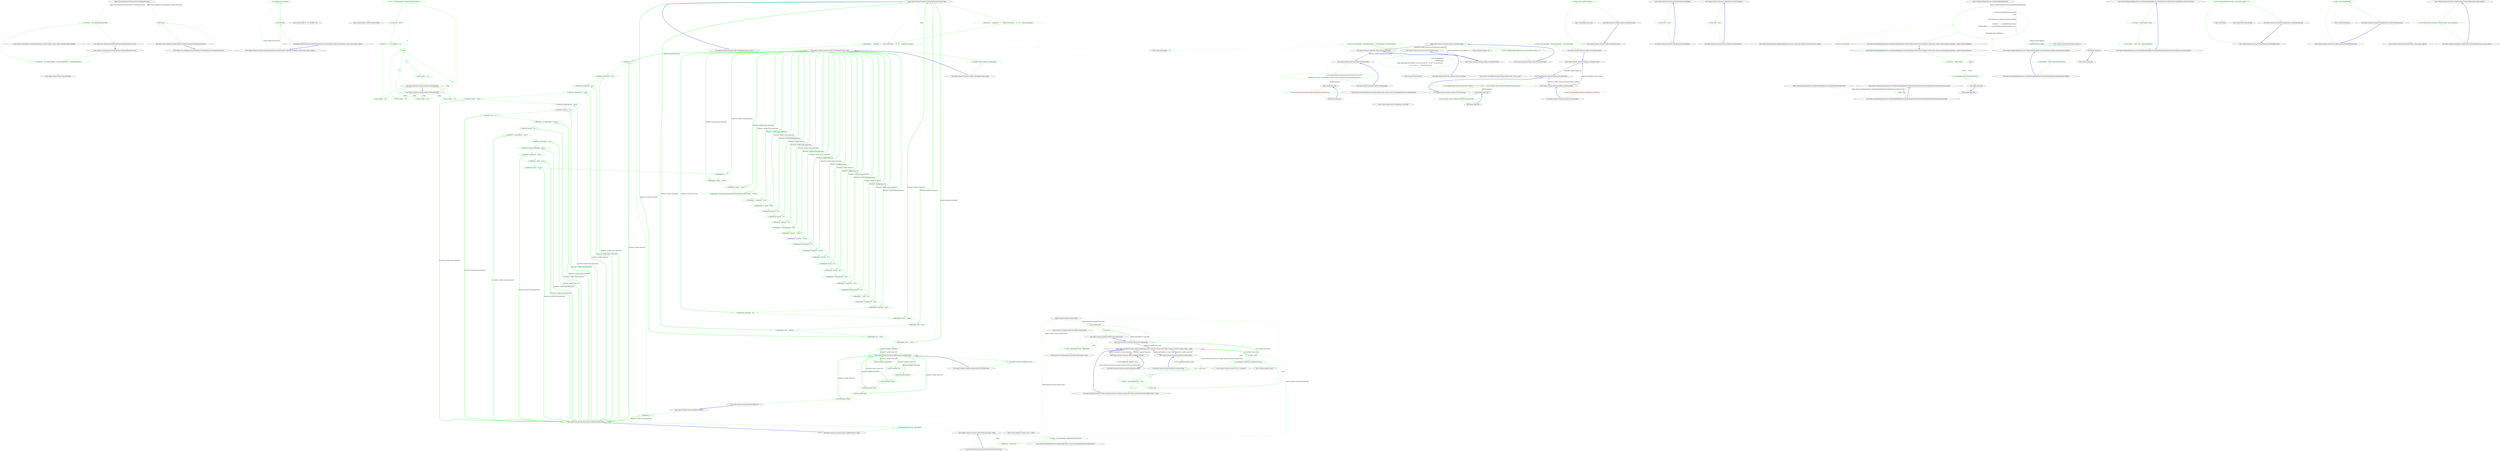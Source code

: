 digraph  {
m0_8 [cluster="Ninject.StandardKernel.StandardKernel(Ninject.INinjectSettings, params Ninject.Modules.INinjectModule[])", file="AssemblyStreamContentProvider.cs", label="Entry Ninject.StandardKernel.StandardKernel(Ninject.INinjectSettings, params Ninject.Modules.INinjectModule[])", span="54-54"];
m0_3 [cluster="Ninject.Tests.Integration.ThreadScopeTests.ThreadScopeContext.SetUp()", file="AssemblyStreamContentProvider.cs", label="Entry Ninject.Tests.Integration.ThreadScopeTests.ThreadScopeContext.SetUp()", span="18-18"];
m0_4 [cluster="Ninject.Tests.Integration.ThreadScopeTests.ThreadScopeContext.SetUp()", color=green, community=0, file="AssemblyStreamContentProvider.cs", label="0: var settings = new NinjectSettings { CachePruningInterval = TimeSpan.MaxValue }", span="20-20"];
m0_5 [cluster="Ninject.Tests.Integration.ThreadScopeTests.ThreadScopeContext.SetUp()", color=green, community=0, file="AssemblyStreamContentProvider.cs", label="0: this.kernel = new StandardKernel(settings)", span="21-21"];
m0_6 [cluster="Ninject.Tests.Integration.ThreadScopeTests.ThreadScopeContext.SetUp()", file="AssemblyStreamContentProvider.cs", label="Exit Ninject.Tests.Integration.ThreadScopeTests.ThreadScopeContext.SetUp()", span="18-18"];
m0_7 [cluster="Ninject.NinjectSettings.NinjectSettings()", file="AssemblyStreamContentProvider.cs", label="Entry Ninject.NinjectSettings.NinjectSettings()", span="19-19"];
m0_0 [cluster="Ninject.Tests.Integration.ThreadScopeTests.ThreadScopeContext.ThreadScopeContext()", file="AssemblyStreamContentProvider.cs", label="Entry Ninject.Tests.Integration.ThreadScopeTests.ThreadScopeContext.ThreadScopeContext()", span="13-13"];
m0_1 [cluster="Ninject.Tests.Integration.ThreadScopeTests.ThreadScopeContext.ThreadScopeContext()", color=green, community=0, file="AssemblyStreamContentProvider.cs", label="0: this.SetUp()", span="15-15"];
m0_2 [cluster="Ninject.Tests.Integration.ThreadScopeTests.ThreadScopeContext.ThreadScopeContext()", file="AssemblyStreamContentProvider.cs", label="Exit Ninject.Tests.Integration.ThreadScopeTests.ThreadScopeContext.ThreadScopeContext()", span="13-13"];
m0_75 [file="AssemblyStreamContentProvider.cs", label="Ninject.Tests.Integration.ThreadScopeTests.ThreadScopeContext", span=""];
m2_4 [cluster="System.Action<T1, T2>.Invoke(T1, T2)", file="IDictionaryExtensions.cs", label="Entry System.Action<T1, T2>.Invoke(T1, T2)", span="0-0"];
m2_0 [cluster="Ninject.Dynamic.Extensions.IDictionaryExtensions.ForEach(System.Collections.IDictionary, System.Action<object, object>)", file="IDictionaryExtensions.cs", label="Entry Ninject.Dynamic.Extensions.IDictionaryExtensions.ForEach(System.Collections.IDictionary, System.Action<object, object>)", span="11-11"];
m2_1 [cluster="Ninject.Dynamic.Extensions.IDictionaryExtensions.ForEach(System.Collections.IDictionary, System.Action<object, object>)", color=green, community=0, file="IDictionaryExtensions.cs", label="0: dictionary.Keys", span="13-13"];
m2_2 [cluster="Ninject.Dynamic.Extensions.IDictionaryExtensions.ForEach(System.Collections.IDictionary, System.Action<object, object>)", color=green, community=0, file="IDictionaryExtensions.cs", label="0: iterator(key, dictionary[key])", span="15-15"];
m2_3 [cluster="Ninject.Dynamic.Extensions.IDictionaryExtensions.ForEach(System.Collections.IDictionary, System.Action<object, object>)", file="IDictionaryExtensions.cs", label="Exit Ninject.Dynamic.Extensions.IDictionaryExtensions.ForEach(System.Collections.IDictionary, System.Action<object, object>)", span="11-11"];
m4_136 [cluster="int.Parse(string, System.IFormatProvider)", file="Inflector.cs", label="Entry int.Parse(string, System.IFormatProvider)", span="0-0"];
m4_58 [cluster="Ninject.Dynamic.Extensions.Inflector.AddIrregular(string, string)", file="Inflector.cs", label="Entry Ninject.Dynamic.Extensions.Inflector.AddIrregular(string, string)", span="88-88"];
m4_60 [cluster="Ninject.Dynamic.Extensions.Inflector.AddIrregular(string, string)", color=green, community=0, file="Inflector.cs", label="1: AddPlural(''('' + singular[0] + '')'' + singular.Substring(1) + ''$'', ''$1'' + plural.Substring(1))", span="90-90"];
m4_61 [cluster="Ninject.Dynamic.Extensions.Inflector.AddIrregular(string, string)", color=green, community=0, file="Inflector.cs", label="0: AddSingular(''('' + plural[0] + '')'' + plural.Substring(1) + ''$'', ''$1'' + singular.Substring(1))", span="91-91"];
m4_62 [cluster="Ninject.Dynamic.Extensions.Inflector.AddIrregular(string, string)", file="Inflector.cs", label="Exit Ninject.Dynamic.Extensions.Inflector.AddIrregular(string, string)", span="88-88"];
m4_113 [cluster="Ninject.Dynamic.Extensions.Inflector.Uncapitalize(string)", file="Inflector.cs", label="Entry Ninject.Dynamic.Extensions.Inflector.Uncapitalize(string)", span="177-177"];
m4_120 [cluster="Ninject.Dynamic.Extensions.Inflector.Uncapitalize(string)", color=green, community=0, file="Inflector.cs", label="0: return word.Substring(0, 1).ToLowerInvariant() + word.Substring(1);", span="179-179"];
m4_121 [cluster="Ninject.Dynamic.Extensions.Inflector.Uncapitalize(string)", file="Inflector.cs", label="Exit Ninject.Dynamic.Extensions.Inflector.Uncapitalize(string)", span="177-177"];
m4_93 [cluster="Ninject.Dynamic.Extensions.Inflector.Underscore(string)", file="Inflector.cs", label="Entry Ninject.Dynamic.Extensions.Inflector.Underscore(string)", span="160-160"];
m4_114 [cluster="Ninject.Dynamic.Extensions.Inflector.Underscore(string)", color=green, community=1, file="Inflector.cs", label="0: return Regex.Replace(\r\n                Regex.Replace(\r\n                    Regex.Replace(pascalCasedWord, @''([A-Z]+)([A-Z][a-z])'', ''$1_$2''), @''([a-z\d])([A-Z])'',\r\n                    ''$1_$2''), @''[-\s]'', ''_'').ToLowerInvariant();", span="162-165"];
m4_115 [cluster="Ninject.Dynamic.Extensions.Inflector.Underscore(string)", file="Inflector.cs", label="Exit Ninject.Dynamic.Extensions.Inflector.Underscore(string)", span="160-160"];
m4_150 [cluster="System.Text.RegularExpressions.Regex.Replace(string, string)", file="Inflector.cs", label="Entry System.Text.RegularExpressions.Regex.Replace(string, string)", span="0-0"];
m4_59 [cluster="Ninject.Dynamic.Extensions.Inflector.AddUncountable(string)", file="Inflector.cs", label="Entry Ninject.Dynamic.Extensions.Inflector.AddUncountable(string)", span="94-94"];
m4_64 [cluster="Ninject.Dynamic.Extensions.Inflector.AddUncountable(string)", color=green, community=0, file="Inflector.cs", label="0: _uncountables.Add(word.ToUpperInvariant())", span="96-96"];
m4_65 [cluster="Ninject.Dynamic.Extensions.Inflector.AddUncountable(string)", file="Inflector.cs", label="Exit Ninject.Dynamic.Extensions.Inflector.AddUncountable(string)", span="94-94"];
m4_140 [cluster="string.Replace(char, char)", file="Inflector.cs", label="Entry string.Replace(char, char)", span="0-0"];
m4_89 [cluster="Ninject.Dynamic.Extensions.Inflector.Rule.Apply(string)", file="Inflector.cs", label="Entry Ninject.Dynamic.Extensions.Inflector.Rule.Apply(string)", span="223-223"];
m4_145 [cluster="Ninject.Dynamic.Extensions.Inflector.Rule.Apply(string)", color=green, community=0, file="Inflector.cs", label="0: !_regex.IsMatch(word)", span="225-225"];
m4_146 [cluster="Ninject.Dynamic.Extensions.Inflector.Rule.Apply(string)", color=green, community=0, file="Inflector.cs", label="1: return null;", span="227-227"];
m4_147 [cluster="Ninject.Dynamic.Extensions.Inflector.Rule.Apply(string)", color=green, community=0, file="Inflector.cs", label="0: return _regex.Replace(word, _replacement);", span="230-230"];
m4_148 [cluster="Ninject.Dynamic.Extensions.Inflector.Rule.Apply(string)", file="Inflector.cs", label="Exit Ninject.Dynamic.Extensions.Inflector.Rule.Apply(string)", span="223-223"];
m4_102 [cluster="System.Text.RegularExpressions.Regex.Replace(string, string, string)", file="Inflector.cs", label="Entry System.Text.RegularExpressions.Regex.Replace(string, string, string)", span="0-0"];
m4_66 [cluster="string.ToUpperInvariant()", file="Inflector.cs", label="Entry string.ToUpperInvariant()", span="0-0"];
m4_88 [cluster="System.Collections.Generic.List<T>.Contains(T)", file="Inflector.cs", label="Entry System.Collections.Generic.List<T>.Contains(T)", span="0-0"];
m4_137 [cluster="Ninject.Dynamic.Extensions.Inflector.Dasherize(string)", file="Inflector.cs", label="Entry Ninject.Dynamic.Extensions.Inflector.Dasherize(string)", span="205-205"];
m4_138 [cluster="Ninject.Dynamic.Extensions.Inflector.Dasherize(string)", color=green, community=0, file="Inflector.cs", label="0: return underscoredWord.Replace('_', '-');", span="207-207"];
m4_139 [cluster="Ninject.Dynamic.Extensions.Inflector.Dasherize(string)", file="Inflector.cs", label="Exit Ninject.Dynamic.Extensions.Inflector.Dasherize(string)", span="205-205"];
m4_103 [cluster="Ninject.Dynamic.Extensions.Inflector.Capitalize(string)", file="Inflector.cs", label="Entry Ninject.Dynamic.Extensions.Inflector.Capitalize(string)", span="170-170"];
m4_117 [cluster="Ninject.Dynamic.Extensions.Inflector.Capitalize(string)", color=green, community=0, file="Inflector.cs", label="0: return word.Substring(0, 1).ToUpperInvariant() + word.Substring(1).ToLowerInvariant();", span="172-172"];
m4_118 [cluster="Ninject.Dynamic.Extensions.Inflector.Capitalize(string)", file="Inflector.cs", label="Exit Ninject.Dynamic.Extensions.Inflector.Capitalize(string)", span="170-170"];
m4_119 [cluster="string.Substring(int, int)", file="Inflector.cs", label="Entry string.Substring(int, int)", span="0-0"];
m4_94 [cluster="Ninject.Dynamic.Extensions.Inflector.Humanize(string)", file="Inflector.cs", label="Entry Ninject.Dynamic.Extensions.Inflector.Humanize(string)", span="143-143"];
m4_100 [cluster="Ninject.Dynamic.Extensions.Inflector.Humanize(string)", color=green, community=0, file="Inflector.cs", label="0: return Capitalize(Regex.Replace(lowercaseAndUnderscoredWord, @''_'', '' ''));", span="145-145"];
m4_101 [cluster="Ninject.Dynamic.Extensions.Inflector.Humanize(string)", file="Inflector.cs", label="Exit Ninject.Dynamic.Extensions.Inflector.Humanize(string)", span="143-143"];
m4_73 [cluster="Ninject.Dynamic.Extensions.Inflector.Pluralize(string)", file="Inflector.cs", label="Entry Ninject.Dynamic.Extensions.Inflector.Pluralize(string)", span="109-109"];
m4_74 [cluster="Ninject.Dynamic.Extensions.Inflector.Pluralize(string)", color=green, community=0, file="Inflector.cs", label="0: return ApplyRules(_plurals, word);", span="111-111"];
m4_75 [cluster="Ninject.Dynamic.Extensions.Inflector.Pluralize(string)", file="Inflector.cs", label="Exit Ninject.Dynamic.Extensions.Inflector.Pluralize(string)", span="109-109"];
m4_57 [cluster="Ninject.Dynamic.Extensions.Inflector.AddSingular(string, string)", file="Inflector.cs", label="Entry Ninject.Dynamic.Extensions.Inflector.AddSingular(string, string)", span="104-104"];
m4_71 [cluster="Ninject.Dynamic.Extensions.Inflector.AddSingular(string, string)", color=green, community=0, file="Inflector.cs", label="0: _singulars.Add(new Rule(rule, replacement))", span="106-106"];
m4_72 [cluster="Ninject.Dynamic.Extensions.Inflector.AddSingular(string, string)", file="Inflector.cs", label="Exit Ninject.Dynamic.Extensions.Inflector.AddSingular(string, string)", span="104-104"];
m4_99 [cluster="string.ToUpper(System.Globalization.CultureInfo)", file="Inflector.cs", label="Entry string.ToUpper(System.Globalization.CultureInfo)", span="0-0"];
m4_95 [cluster="System.Text.RegularExpressions.Regex.Replace(string, string, System.Text.RegularExpressions.MatchEvaluator)", file="Inflector.cs", label="Entry System.Text.RegularExpressions.Regex.Replace(string, string, System.Text.RegularExpressions.MatchEvaluator)", span="0-0"];
m4_76 [cluster="Ninject.Dynamic.Extensions.Inflector.ApplyRules(System.Collections.Generic.IList<Ninject.Dynamic.Extensions.Inflector.Rule>, string)", file="Inflector.cs", label="Entry Ninject.Dynamic.Extensions.Inflector.ApplyRules(System.Collections.Generic.IList<Ninject.Dynamic.Extensions.Inflector.Rule>, string)", span="119-119"];
m4_80 [cluster="Ninject.Dynamic.Extensions.Inflector.ApplyRules(System.Collections.Generic.IList<Ninject.Dynamic.Extensions.Inflector.Rule>, string)", color=green, community=0, file="Inflector.cs", label="1: var result = word", span="121-121"];
m4_81 [cluster="Ninject.Dynamic.Extensions.Inflector.ApplyRules(System.Collections.Generic.IList<Ninject.Dynamic.Extensions.Inflector.Rule>, string)", color=green, community=0, file="Inflector.cs", label="0: !_uncountables.Contains(word.ToUpperInvariant())", span="123-123"];
m4_86 [cluster="Ninject.Dynamic.Extensions.Inflector.ApplyRules(System.Collections.Generic.IList<Ninject.Dynamic.Extensions.Inflector.Rule>, string)", color=green, community=0, file="Inflector.cs", label="1: return result;", span="134-134"];
m4_82 [cluster="Ninject.Dynamic.Extensions.Inflector.ApplyRules(System.Collections.Generic.IList<Ninject.Dynamic.Extensions.Inflector.Rule>, string)", color=green, community=0, file="Inflector.cs", label="2: var i = rules.Count - 1", span="125-125"];
m4_83 [cluster="Ninject.Dynamic.Extensions.Inflector.ApplyRules(System.Collections.Generic.IList<Ninject.Dynamic.Extensions.Inflector.Rule>, string)", color=green, community=0, file="Inflector.cs", label="1: i >= 0", span="125-125"];
m4_84 [cluster="Ninject.Dynamic.Extensions.Inflector.ApplyRules(System.Collections.Generic.IList<Ninject.Dynamic.Extensions.Inflector.Rule>, string)", color=green, community=0, file="Inflector.cs", label="0: (result = rules[i].Apply(word)) != null", span="127-127"];
m4_85 [cluster="Ninject.Dynamic.Extensions.Inflector.ApplyRules(System.Collections.Generic.IList<Ninject.Dynamic.Extensions.Inflector.Rule>, string)", color=green, community=0, file="Inflector.cs", label="0: i--", span="125-125"];
m4_87 [cluster="Ninject.Dynamic.Extensions.Inflector.ApplyRules(System.Collections.Generic.IList<Ninject.Dynamic.Extensions.Inflector.Rule>, string)", file="Inflector.cs", label="Exit Ninject.Dynamic.Extensions.Inflector.ApplyRules(System.Collections.Generic.IList<Ninject.Dynamic.Extensions.Inflector.Rule>, string)", span="119-119"];
m4_70 [cluster="Ninject.Dynamic.Extensions.Inflector.Rule.Rule(string, string)", file="Inflector.cs", label="Entry Ninject.Dynamic.Extensions.Inflector.Rule.Rule(string, string)", span="217-217"];
m4_141 [cluster="Ninject.Dynamic.Extensions.Inflector.Rule.Rule(string, string)", color=green, community=0, file="Inflector.cs", label="0: _regex = new Regex(pattern, RegexOptions.IgnoreCase)", span="219-219"];
m4_142 [cluster="Ninject.Dynamic.Extensions.Inflector.Rule.Rule(string, string)", color=green, community=0, file="Inflector.cs", label="1: _replacement = replacement", span="220-220"];
m4_143 [cluster="Ninject.Dynamic.Extensions.Inflector.Rule.Rule(string, string)", file="Inflector.cs", label="Exit Ninject.Dynamic.Extensions.Inflector.Rule.Rule(string, string)", span="217-217"];
m4_107 [cluster="lambda expression", file="Inflector.cs", label="Entry lambda expression", span="150-150"];
m4_96 [cluster="lambda expression", file="Inflector.cs", label="Entry lambda expression", span="140-140"];
m4_97 [cluster="lambda expression", color=green, community=0, file="Inflector.cs", label="0: return match.Captures[0].Value.ToUpper(CultureInfo.InvariantCulture);", span="140-140"];
m4_98 [cluster="lambda expression", file="Inflector.cs", label="Exit lambda expression", span="140-140"];
m4_108 [cluster="lambda expression", color=green, community=0, file="Inflector.cs", label="0: match.Groups[1].Value.ToUpper(CultureInfo.InvariantCulture)", span="150-150"];
m4_109 [cluster="lambda expression", file="Inflector.cs", label="Exit lambda expression", span="150-150"];
m4_116 [cluster="string.ToLowerInvariant()", file="Inflector.cs", label="Entry string.ToLowerInvariant()", span="0-0"];
m4_0 [cluster="Ninject.Dynamic.Extensions.Inflector.Inflector()", file="Inflector.cs", label="Entry Ninject.Dynamic.Extensions.Inflector.Inflector()", span="18-18"];
m4_1 [cluster="Ninject.Dynamic.Extensions.Inflector.Inflector()", color=green, community=0, file="Inflector.cs", label="3: AddPlural(''$'', ''s'')", span="20-20"];
m4_2 [cluster="Ninject.Dynamic.Extensions.Inflector.Inflector()", color=green, community=0, file="Inflector.cs", label="3: AddPlural(''s$'', ''s'')", span="21-21"];
m4_3 [cluster="Ninject.Dynamic.Extensions.Inflector.Inflector()", color=green, community=0, file="Inflector.cs", label="3: AddPlural(''(ax|test)is$'', ''$1es'')", span="22-22"];
m4_4 [cluster="Ninject.Dynamic.Extensions.Inflector.Inflector()", color=green, community=0, file="Inflector.cs", label="3: AddPlural(''(octop|vir)us$'', ''$1i'')", span="23-23"];
m4_5 [cluster="Ninject.Dynamic.Extensions.Inflector.Inflector()", color=green, community=0, file="Inflector.cs", label="3: AddPlural(''(alias|status)$'', ''$1es'')", span="24-24"];
m4_6 [cluster="Ninject.Dynamic.Extensions.Inflector.Inflector()", color=green, community=0, file="Inflector.cs", label="3: AddPlural(''(bu)s$'', ''$1ses'')", span="25-25"];
m4_7 [cluster="Ninject.Dynamic.Extensions.Inflector.Inflector()", color=green, community=0, file="Inflector.cs", label="3: AddPlural(''(buffal|tomat)o$'', ''$1oes'')", span="26-26"];
m4_8 [cluster="Ninject.Dynamic.Extensions.Inflector.Inflector()", color=green, community=0, file="Inflector.cs", label="3: AddPlural(''([ti])um$'', ''$1a'')", span="27-27"];
m4_9 [cluster="Ninject.Dynamic.Extensions.Inflector.Inflector()", color=green, community=0, file="Inflector.cs", label="3: AddPlural(''sis$'', ''ses'')", span="28-28"];
m4_10 [cluster="Ninject.Dynamic.Extensions.Inflector.Inflector()", color=green, community=0, file="Inflector.cs", label="3: AddPlural(''(?:([^f])fe|([lr])f)$'', ''$1$2ves'')", span="29-29"];
m4_11 [cluster="Ninject.Dynamic.Extensions.Inflector.Inflector()", color=green, community=0, file="Inflector.cs", label="3: AddPlural(''(hive)$'', ''$1s'')", span="30-30"];
m4_12 [cluster="Ninject.Dynamic.Extensions.Inflector.Inflector()", color=green, community=0, file="Inflector.cs", label="3: AddPlural(''([^aeiouy]|qu)y$'', ''$1ies'')", span="31-31"];
m4_13 [cluster="Ninject.Dynamic.Extensions.Inflector.Inflector()", color=green, community=0, file="Inflector.cs", label="3: AddPlural(''(x|ch|ss|sh)$'', ''$1es'')", span="32-32"];
m4_14 [cluster="Ninject.Dynamic.Extensions.Inflector.Inflector()", color=green, community=0, file="Inflector.cs", label="3: AddPlural(''(matr|vert|ind)ix|ex$'', ''$1ices'')", span="33-33"];
m4_15 [cluster="Ninject.Dynamic.Extensions.Inflector.Inflector()", color=green, community=0, file="Inflector.cs", label="3: AddPlural(''([m|l])ouse$'', ''$1ice'')", span="34-34"];
m4_16 [cluster="Ninject.Dynamic.Extensions.Inflector.Inflector()", color=green, community=0, file="Inflector.cs", label="3: AddPlural(''^(ox)$'', ''$1en'')", span="35-35"];
m4_17 [cluster="Ninject.Dynamic.Extensions.Inflector.Inflector()", color=green, community=0, file="Inflector.cs", label="0: AddPlural(''(quiz)$'', ''$1zes'')", span="36-36"];
m4_18 [cluster="Ninject.Dynamic.Extensions.Inflector.Inflector()", color=green, community=0, file="Inflector.cs", label="3: AddSingular(''s$'', '''')", span="38-38"];
m4_19 [cluster="Ninject.Dynamic.Extensions.Inflector.Inflector()", color=green, community=0, file="Inflector.cs", label="3: AddSingular(''(n)ews$'', ''$1ews'')", span="39-39"];
m4_20 [cluster="Ninject.Dynamic.Extensions.Inflector.Inflector()", color=green, community=0, file="Inflector.cs", label="3: AddSingular(''([ti])a$'', ''$1um'')", span="40-40"];
m4_21 [cluster="Ninject.Dynamic.Extensions.Inflector.Inflector()", color=green, community=0, file="Inflector.cs", label="3: AddSingular(''((a)naly|(b)a|(d)iagno|(p)arenthe|(p)rogno|(s)ynop|(t)he)ses$'', ''$1$2sis'')", span="41-41"];
m4_22 [cluster="Ninject.Dynamic.Extensions.Inflector.Inflector()", color=green, community=0, file="Inflector.cs", label="3: AddSingular(''(^analy)ses$'', ''$1sis'')", span="42-42"];
m4_23 [cluster="Ninject.Dynamic.Extensions.Inflector.Inflector()", color=green, community=0, file="Inflector.cs", label="3: AddSingular(''([^f])ves$'', ''$1fe'')", span="43-43"];
m4_24 [cluster="Ninject.Dynamic.Extensions.Inflector.Inflector()", color=green, community=0, file="Inflector.cs", label="3: AddSingular(''(hive)s$'', ''$1'')", span="44-44"];
m4_25 [cluster="Ninject.Dynamic.Extensions.Inflector.Inflector()", color=green, community=0, file="Inflector.cs", label="3: AddSingular(''(tive)s$'', ''$1'')", span="45-45"];
m4_26 [cluster="Ninject.Dynamic.Extensions.Inflector.Inflector()", color=green, community=0, file="Inflector.cs", label="3: AddSingular(''([lr])ves$'', ''$1f'')", span="46-46"];
m4_27 [cluster="Ninject.Dynamic.Extensions.Inflector.Inflector()", color=green, community=0, file="Inflector.cs", label="3: AddSingular(''([^aeiouy]|qu)ies$'', ''$1y'')", span="47-47"];
m4_28 [cluster="Ninject.Dynamic.Extensions.Inflector.Inflector()", color=green, community=0, file="Inflector.cs", label="3: AddSingular(''(s)eries$'', ''$1eries'')", span="48-48"];
m4_29 [cluster="Ninject.Dynamic.Extensions.Inflector.Inflector()", color=green, community=0, file="Inflector.cs", label="3: AddSingular(''(m)ovies$'', ''$1ovie'')", span="49-49"];
m4_30 [cluster="Ninject.Dynamic.Extensions.Inflector.Inflector()", color=green, community=0, file="Inflector.cs", label="3: AddSingular(''(x|ch|ss|sh)es$'', ''$1'')", span="50-50"];
m4_31 [cluster="Ninject.Dynamic.Extensions.Inflector.Inflector()", color=green, community=0, file="Inflector.cs", label="3: AddSingular(''([m|l])ice$'', ''$1ouse'')", span="51-51"];
m4_32 [cluster="Ninject.Dynamic.Extensions.Inflector.Inflector()", color=green, community=0, file="Inflector.cs", label="3: AddSingular(''(bus)es$'', ''$1'')", span="52-52"];
m4_33 [cluster="Ninject.Dynamic.Extensions.Inflector.Inflector()", color=green, community=0, file="Inflector.cs", label="3: AddSingular(''(o)es$'', ''$1'')", span="53-53"];
m4_34 [cluster="Ninject.Dynamic.Extensions.Inflector.Inflector()", color=green, community=0, file="Inflector.cs", label="3: AddSingular(''(shoe)s$'', ''$1'')", span="54-54"];
m4_35 [cluster="Ninject.Dynamic.Extensions.Inflector.Inflector()", color=green, community=0, file="Inflector.cs", label="3: AddSingular(''(cris|ax|test)es$'', ''$1is'')", span="55-55"];
m4_36 [cluster="Ninject.Dynamic.Extensions.Inflector.Inflector()", color=green, community=0, file="Inflector.cs", label="3: AddSingular(''(octop|vir)i$'', ''$1us'')", span="56-56"];
m4_37 [cluster="Ninject.Dynamic.Extensions.Inflector.Inflector()", color=green, community=0, file="Inflector.cs", label="3: AddSingular(''(alias|status)es$'', ''$1'')", span="57-57"];
m4_38 [cluster="Ninject.Dynamic.Extensions.Inflector.Inflector()", color=green, community=0, file="Inflector.cs", label="3: AddSingular(''^(ox)en'', ''$1'')", span="58-58"];
m4_39 [cluster="Ninject.Dynamic.Extensions.Inflector.Inflector()", color=green, community=0, file="Inflector.cs", label="3: AddSingular(''(vert|ind)ices$'', ''$1ex'')", span="59-59"];
m4_40 [cluster="Ninject.Dynamic.Extensions.Inflector.Inflector()", color=green, community=0, file="Inflector.cs", label="3: AddSingular(''(matr)ices$'', ''$1ix'')", span="60-60"];
m4_41 [cluster="Ninject.Dynamic.Extensions.Inflector.Inflector()", color=green, community=0, file="Inflector.cs", label="0: AddSingular(''(quiz)zes$'', ''$1'')", span="61-61"];
m4_42 [cluster="Ninject.Dynamic.Extensions.Inflector.Inflector()", color=green, community=0, file="Inflector.cs", label="3: AddIrregular(''person'', ''people'')", span="63-63"];
m4_43 [cluster="Ninject.Dynamic.Extensions.Inflector.Inflector()", color=green, community=0, file="Inflector.cs", label="3: AddIrregular(''man'', ''men'')", span="64-64"];
m4_44 [cluster="Ninject.Dynamic.Extensions.Inflector.Inflector()", color=green, community=0, file="Inflector.cs", label="3: AddIrregular(''child'', ''children'')", span="65-65"];
m4_45 [cluster="Ninject.Dynamic.Extensions.Inflector.Inflector()", color=green, community=0, file="Inflector.cs", label="3: AddIrregular(''sex'', ''sexes'')", span="66-66"];
m4_46 [cluster="Ninject.Dynamic.Extensions.Inflector.Inflector()", color=green, community=0, file="Inflector.cs", label="0: AddIrregular(''move'', ''moves'')", span="67-67"];
m4_47 [cluster="Ninject.Dynamic.Extensions.Inflector.Inflector()", color=green, community=0, file="Inflector.cs", label="3: AddUncountable(''equipment'')", span="69-69"];
m4_48 [cluster="Ninject.Dynamic.Extensions.Inflector.Inflector()", color=green, community=0, file="Inflector.cs", label="3: AddUncountable(''information'')", span="70-70"];
m4_49 [cluster="Ninject.Dynamic.Extensions.Inflector.Inflector()", color=green, community=0, file="Inflector.cs", label="3: AddUncountable(''rice'')", span="71-71"];
m4_50 [cluster="Ninject.Dynamic.Extensions.Inflector.Inflector()", color=green, community=0, file="Inflector.cs", label="3: AddUncountable(''money'')", span="72-72"];
m4_51 [cluster="Ninject.Dynamic.Extensions.Inflector.Inflector()", color=green, community=0, file="Inflector.cs", label="3: AddUncountable(''species'')", span="73-73"];
m4_52 [cluster="Ninject.Dynamic.Extensions.Inflector.Inflector()", color=green, community=0, file="Inflector.cs", label="3: AddUncountable(''series'')", span="74-74"];
m4_53 [cluster="Ninject.Dynamic.Extensions.Inflector.Inflector()", color=green, community=0, file="Inflector.cs", label="3: AddUncountable(''fish'')", span="75-75"];
m4_54 [cluster="Ninject.Dynamic.Extensions.Inflector.Inflector()", color=green, community=0, file="Inflector.cs", label="0: AddUncountable(''sheep'')", span="76-76"];
m4_55 [cluster="Ninject.Dynamic.Extensions.Inflector.Inflector()", file="Inflector.cs", label="Exit Ninject.Dynamic.Extensions.Inflector.Inflector()", span="18-18"];
m4_144 [cluster="System.Text.RegularExpressions.Regex.Regex(string, System.Text.RegularExpressions.RegexOptions)", file="Inflector.cs", label="Entry System.Text.RegularExpressions.Regex.Regex(string, System.Text.RegularExpressions.RegexOptions)", span="0-0"];
m4_149 [cluster="System.Text.RegularExpressions.Regex.IsMatch(string)", file="Inflector.cs", label="Entry System.Text.RegularExpressions.Regex.IsMatch(string)", span="0-0"];
m4_56 [cluster="Ninject.Dynamic.Extensions.Inflector.AddPlural(string, string)", file="Inflector.cs", label="Entry Ninject.Dynamic.Extensions.Inflector.AddPlural(string, string)", span="99-99"];
m4_68 [cluster="Ninject.Dynamic.Extensions.Inflector.AddPlural(string, string)", color=green, community=0, file="Inflector.cs", label="0: _plurals.Add(new Rule(rule, replacement))", span="101-101"];
m4_69 [cluster="Ninject.Dynamic.Extensions.Inflector.AddPlural(string, string)", file="Inflector.cs", label="Exit Ninject.Dynamic.Extensions.Inflector.AddPlural(string, string)", span="99-99"];
m4_67 [cluster="System.Collections.Generic.List<T>.Add(T)", file="Inflector.cs", label="Entry System.Collections.Generic.List<T>.Add(T)", span="0-0"];
m4_90 [cluster="Ninject.Dynamic.Extensions.Inflector.Titleize(string)", file="Inflector.cs", label="Entry Ninject.Dynamic.Extensions.Inflector.Titleize(string)", span="137-137"];
m4_91 [cluster="Ninject.Dynamic.Extensions.Inflector.Titleize(string)", color=green, community=1, file="Inflector.cs", label="0: return Regex.Replace(Humanize(Underscore(word)), @''\b([a-z])'',\r\n                                 delegate(Match match) { return match.Captures[0].Value.ToUpper(CultureInfo.InvariantCulture); });", span="139-140"];
m4_92 [cluster="Ninject.Dynamic.Extensions.Inflector.Titleize(string)", file="Inflector.cs", label="Exit Ninject.Dynamic.Extensions.Inflector.Titleize(string)", span="137-137"];
m4_110 [cluster="Ninject.Dynamic.Extensions.Inflector.Camelize(string)", file="Inflector.cs", label="Entry Ninject.Dynamic.Extensions.Inflector.Camelize(string)", span="153-153"];
m4_111 [cluster="Ninject.Dynamic.Extensions.Inflector.Camelize(string)", color=green, community=0, file="Inflector.cs", label="1: return Uncapitalize(Pascalize(lowercaseAndUnderscoredWord));", span="155-155"];
m4_112 [cluster="Ninject.Dynamic.Extensions.Inflector.Camelize(string)", file="Inflector.cs", label="Exit Ninject.Dynamic.Extensions.Inflector.Camelize(string)", span="153-153"];
m4_122 [cluster="Ninject.Dynamic.Extensions.Inflector.Ordinalize(string)", file="Inflector.cs", label="Entry Ninject.Dynamic.Extensions.Inflector.Ordinalize(string)", span="182-182"];
m4_123 [cluster="Ninject.Dynamic.Extensions.Inflector.Ordinalize(string)", color=green, community=0, file="Inflector.cs", label="0: var n = int.Parse(number, CultureInfo.InvariantCulture)", span="184-184"];
m4_124 [cluster="Ninject.Dynamic.Extensions.Inflector.Ordinalize(string)", color=green, community=0, file="Inflector.cs", label="1: var nMod100 = n%100", span="185-185"];
m4_127 [cluster="Ninject.Dynamic.Extensions.Inflector.Ordinalize(string)", color=green, community=0, file="Inflector.cs", label="0: n%10", span="192-192"];
m4_126 [cluster="Ninject.Dynamic.Extensions.Inflector.Ordinalize(string)", color=green, community=0, file="Inflector.cs", label="1: return number + ''th'';", span="189-189"];
m4_125 [cluster="Ninject.Dynamic.Extensions.Inflector.Ordinalize(string)", color=green, community=0, file="Inflector.cs", label="0: nMod100 >= 11 && nMod100 <= 13", span="187-187"];
m4_129 [cluster="Ninject.Dynamic.Extensions.Inflector.Ordinalize(string)", color=green, community=0, file="Inflector.cs", label="1: return number + ''st'';", span="195-195"];
m4_128 [cluster="Ninject.Dynamic.Extensions.Inflector.Ordinalize(string)", color=green, community=0, file="Inflector.cs", label="1: 1", span="194-194"];
m4_131 [cluster="Ninject.Dynamic.Extensions.Inflector.Ordinalize(string)", color=green, community=0, file="Inflector.cs", label="1: return number + ''nd'';", span="197-197"];
m4_130 [cluster="Ninject.Dynamic.Extensions.Inflector.Ordinalize(string)", color=green, community=0, file="Inflector.cs", label="1: 2", span="196-196"];
m4_133 [cluster="Ninject.Dynamic.Extensions.Inflector.Ordinalize(string)", color=green, community=0, file="Inflector.cs", label="1: return number + ''rd'';", span="199-199"];
m4_132 [cluster="Ninject.Dynamic.Extensions.Inflector.Ordinalize(string)", color=green, community=0, file="Inflector.cs", label="1: 3", span="198-198"];
m4_134 [cluster="Ninject.Dynamic.Extensions.Inflector.Ordinalize(string)", color=green, community=0, file="Inflector.cs", label="1: return number + ''th'';", span="201-201"];
m4_135 [cluster="Ninject.Dynamic.Extensions.Inflector.Ordinalize(string)", file="Inflector.cs", label="Exit Ninject.Dynamic.Extensions.Inflector.Ordinalize(string)", span="182-182"];
m4_77 [cluster="Ninject.Dynamic.Extensions.Inflector.Singularize(string)", file="Inflector.cs", label="Entry Ninject.Dynamic.Extensions.Inflector.Singularize(string)", span="114-114"];
m4_78 [cluster="Ninject.Dynamic.Extensions.Inflector.Singularize(string)", color=green, community=0, file="Inflector.cs", label="0: return ApplyRules(_singulars, word);", span="116-116"];
m4_79 [cluster="Ninject.Dynamic.Extensions.Inflector.Singularize(string)", file="Inflector.cs", label="Exit Ninject.Dynamic.Extensions.Inflector.Singularize(string)", span="114-114"];
m4_104 [cluster="Ninject.Dynamic.Extensions.Inflector.Pascalize(string)", file="Inflector.cs", label="Entry Ninject.Dynamic.Extensions.Inflector.Pascalize(string)", span="148-148"];
m4_105 [cluster="Ninject.Dynamic.Extensions.Inflector.Pascalize(string)", color=green, community=0, file="Inflector.cs", label="0: return Regex.Replace(lowercaseAndUnderscoredWord, ''(?:^|_)(.)'', match => match.Groups[1].Value.ToUpper(CultureInfo.InvariantCulture));", span="150-150"];
m4_106 [cluster="Ninject.Dynamic.Extensions.Inflector.Pascalize(string)", file="Inflector.cs", label="Exit Ninject.Dynamic.Extensions.Inflector.Pascalize(string)", span="148-148"];
m4_63 [cluster="string.Substring(int)", file="Inflector.cs", label="Entry string.Substring(int)", span="0-0"];
m4_151 [file="Inflector.cs", label="Ninject.Dynamic.Extensions.Inflector.Rule", span=""];
m7_3 [cluster="Ninject.Dynamic.Extensions.ObjectExtensions.IsNull(object)", file="ObjectExtensions.cs", label="Entry Ninject.Dynamic.Extensions.ObjectExtensions.IsNull(object)", span="26-26"];
m7_4 [cluster="Ninject.Dynamic.Extensions.ObjectExtensions.IsNull(object)", color=green, community=0, file="ObjectExtensions.cs", label="1: return value == null;", span="28-28"];
m7_5 [cluster="Ninject.Dynamic.Extensions.ObjectExtensions.IsNull(object)", file="ObjectExtensions.cs", label="Exit Ninject.Dynamic.Extensions.ObjectExtensions.IsNull(object)", span="26-26"];
m7_0 [cluster="Ninject.Dynamic.Extensions.ObjectExtensions.IsNotNull(object)", file="ObjectExtensions.cs", label="Entry Ninject.Dynamic.Extensions.ObjectExtensions.IsNotNull(object)", span="14-14"];
m7_1 [cluster="Ninject.Dynamic.Extensions.ObjectExtensions.IsNotNull(object)", color=green, community=0, file="ObjectExtensions.cs", label="1: return value != null;", span="16-16"];
m7_2 [cluster="Ninject.Dynamic.Extensions.ObjectExtensions.IsNotNull(object)", file="ObjectExtensions.cs", label="Exit Ninject.Dynamic.Extensions.ObjectExtensions.IsNotNull(object)", span="14-14"];
m8_5 [cluster="Ninject.Planning.Bindings.Binding.Binding(System.Type, System.Func<Ninject.Activation.IContext, object>)", file="RubyEngine.cs", label="Entry Ninject.Planning.Bindings.Binding.Binding(System.Type, System.Func<Ninject.Activation.IContext, object>)", span="29-29"];
m8_13 [cluster="Ninject.Planning.Bindings.Resolvers.DefaultValueBindingResolver.DefaultParameterValueProvider.DefaultParameterValueProvider(System.Type)", file="RubyEngine.cs", label="Entry Ninject.Planning.Bindings.Resolvers.DefaultValueBindingResolver.DefaultParameterValueProvider.DefaultParameterValueProvider(System.Type)", span="56-56"];
m8_16 [cluster="Ninject.Planning.Bindings.Resolvers.DefaultValueBindingResolver.DefaultParameterValueProvider.DefaultParameterValueProvider(System.Type)", color=green, community=0, file="RubyEngine.cs", label="1: Type = type", span="58-58"];
m8_17 [cluster="Ninject.Planning.Bindings.Resolvers.DefaultValueBindingResolver.DefaultParameterValueProvider.DefaultParameterValueProvider(System.Type)", file="RubyEngine.cs", label="Exit Ninject.Planning.Bindings.Resolvers.DefaultValueBindingResolver.DefaultParameterValueProvider.DefaultParameterValueProvider(System.Type)", span="56-56"];
m8_4 [cluster="Ninject.Planning.Bindings.Resolvers.DefaultValueBindingResolver.HasDefaultValue(Ninject.Planning.Targets.ITarget)", file="RubyEngine.cs", label="Entry Ninject.Planning.Bindings.Resolvers.DefaultValueBindingResolver.HasDefaultValue(Ninject.Planning.Targets.ITarget)", span="49-49"];
m8_14 [cluster="Ninject.Planning.Bindings.Resolvers.DefaultValueBindingResolver.HasDefaultValue(Ninject.Planning.Targets.ITarget)", color=green, community=0, file="RubyEngine.cs", label="1: return target != null && target.HasDefaultValue;", span="51-51"];
m8_15 [cluster="Ninject.Planning.Bindings.Resolvers.DefaultValueBindingResolver.HasDefaultValue(Ninject.Planning.Targets.ITarget)", file="RubyEngine.cs", label="Exit Ninject.Planning.Bindings.Resolvers.DefaultValueBindingResolver.HasDefaultValue(Ninject.Planning.Targets.ITarget)", span="49-49"];
m8_0 [cluster="Ninject.Planning.Bindings.Resolvers.DefaultValueBindingResolver.Resolve(Ninject.Infrastructure.Multimap<System.Type, Ninject.Planning.Bindings.IBinding>, Ninject.Activation.IRequest)", file="RubyEngine.cs", label="Entry Ninject.Planning.Bindings.Resolvers.DefaultValueBindingResolver.Resolve(Ninject.Infrastructure.Multimap<System.Type, Ninject.Planning.Bindings.IBinding>, Ninject.Activation.IRequest)", span="34-34"];
m8_1 [cluster="Ninject.Planning.Bindings.Resolvers.DefaultValueBindingResolver.Resolve(Ninject.Infrastructure.Multimap<System.Type, Ninject.Planning.Bindings.IBinding>, Ninject.Activation.IRequest)", color=green, community=0, file="RubyEngine.cs", label="0: var service = request.Service", span="36-36"];
m8_2 [cluster="Ninject.Planning.Bindings.Resolvers.DefaultValueBindingResolver.Resolve(Ninject.Infrastructure.Multimap<System.Type, Ninject.Planning.Bindings.IBinding>, Ninject.Activation.IRequest)", color=green, community=0, file="RubyEngine.cs", label="0: return HasDefaultValue(request.Target)\r\n                       ? new[]\r\n                             {\r\n                                 new Binding(service, Settings.DefaultScopeCallback)\r\n                                     {\r\n                                         Condition = r => HasDefaultValue(r.Target),\r\n                                         ProviderCallback = _ => new DefaultParameterValueProvider(service),\r\n                                     }\r\n                             }\r\n                       : Enumerable.Empty<IBinding>();", span="37-46"];
m8_3 [cluster="Ninject.Planning.Bindings.Resolvers.DefaultValueBindingResolver.Resolve(Ninject.Infrastructure.Multimap<System.Type, Ninject.Planning.Bindings.IBinding>, Ninject.Activation.IRequest)", file="RubyEngine.cs", label="Exit Ninject.Planning.Bindings.Resolvers.DefaultValueBindingResolver.Resolve(Ninject.Infrastructure.Multimap<System.Type, Ninject.Planning.Bindings.IBinding>, Ninject.Activation.IRequest)", span="34-34"];
m8_7 [cluster="lambda expression", file="RubyEngine.cs", label="Entry lambda expression", span="42-42"];
m8_11 [cluster="lambda expression", color=green, community=0, file="RubyEngine.cs", label="0: new DefaultParameterValueProvider(service)", span="43-43"];
m8_8 [cluster="lambda expression", color=green, community=0, file="RubyEngine.cs", label="0: HasDefaultValue(r.Target)", span="42-42"];
m8_10 [cluster="lambda expression", file="RubyEngine.cs", label="Entry lambda expression", span="43-43"];
m8_12 [cluster="lambda expression", file="RubyEngine.cs", label="Exit lambda expression", span="43-43"];
m8_9 [cluster="lambda expression", file="RubyEngine.cs", label="Exit lambda expression", span="42-42"];
m8_6 [cluster="System.Linq.Enumerable.Empty<TResult>()", file="RubyEngine.cs", label="Entry System.Linq.Enumerable.Empty<TResult>()", span="0-0"];
m8_18 [cluster="Ninject.Planning.Bindings.Resolvers.DefaultValueBindingResolver.DefaultParameterValueProvider.Create(Ninject.Activation.IContext)", file="RubyEngine.cs", label="Entry Ninject.Planning.Bindings.Resolvers.DefaultValueBindingResolver.DefaultParameterValueProvider.Create(Ninject.Activation.IContext)", span="63-63"];
m8_19 [cluster="Ninject.Planning.Bindings.Resolvers.DefaultValueBindingResolver.DefaultParameterValueProvider.Create(Ninject.Activation.IContext)", color=green, community=0, file="RubyEngine.cs", label="1: var target = context.Request.Target", span="65-65"];
m8_20 [cluster="Ninject.Planning.Bindings.Resolvers.DefaultValueBindingResolver.DefaultParameterValueProvider.Create(Ninject.Activation.IContext)", color=green, community=0, file="RubyEngine.cs", label="1: return (target == null) ? null : target.DefaultValue;", span="66-66"];
m8_21 [cluster="Ninject.Planning.Bindings.Resolvers.DefaultValueBindingResolver.DefaultParameterValueProvider.Create(Ninject.Activation.IContext)", file="RubyEngine.cs", label="Exit Ninject.Planning.Bindings.Resolvers.DefaultValueBindingResolver.DefaultParameterValueProvider.Create(Ninject.Activation.IContext)", span="63-63"];
m8_22 [file="RubyEngine.cs", label="Ninject.Planning.Bindings.Resolvers.DefaultValueBindingResolver", span=""];
m8_23 [file="RubyEngine.cs", label=service, span=""];
m8_24 [file="RubyEngine.cs", label="Ninject.Planning.Bindings.Resolvers.DefaultValueBindingResolver.DefaultParameterValueProvider", span=""];
m11_4 [cluster="string.Trim()", file="StringExtensions.cs", label="Entry string.Trim()", span="0-0"];
m11_8 [cluster="string.IsNullOrBlank()", file="StringExtensions.cs", label="Entry string.IsNullOrBlank()", span="20-20"];
m11_9 [cluster="Ninject.Dynamic.Extensions.StringExtensions.FormattedWith(string, params object[])", file="StringExtensions.cs", label="Entry Ninject.Dynamic.Extensions.StringExtensions.FormattedWith(string, params object[])", span="43-43"];
m11_10 [cluster="Ninject.Dynamic.Extensions.StringExtensions.FormattedWith(string, params object[])", color=green, community=0, file="StringExtensions.cs", label="0: return string.Format(CultureInfo.CurrentUICulture, value, parameters);", span="45-45"];
m11_11 [cluster="Ninject.Dynamic.Extensions.StringExtensions.FormattedWith(string, params object[])", file="StringExtensions.cs", label="Exit Ninject.Dynamic.Extensions.StringExtensions.FormattedWith(string, params object[])", span="43-43"];
m11_12 [cluster="string.Format(System.IFormatProvider, string, params object[])", file="StringExtensions.cs", label="Entry string.Format(System.IFormatProvider, string, params object[])", span="0-0"];
m11_3 [cluster="string.IsNullOrEmpty(string)", file="StringExtensions.cs", label="Entry string.IsNullOrEmpty(string)", span="0-0"];
m11_5 [cluster="Ninject.Dynamic.Extensions.StringExtensions.IsNotNullOrBlank(string)", file="StringExtensions.cs", label="Entry Ninject.Dynamic.Extensions.StringExtensions.IsNotNullOrBlank(string)", span="32-32"];
m11_6 [cluster="Ninject.Dynamic.Extensions.StringExtensions.IsNotNullOrBlank(string)", color=green, community=0, file="StringExtensions.cs", label="0: return !value.IsNullOrBlank();", span="34-34"];
m11_7 [cluster="Ninject.Dynamic.Extensions.StringExtensions.IsNotNullOrBlank(string)", file="StringExtensions.cs", label="Exit Ninject.Dynamic.Extensions.StringExtensions.IsNotNullOrBlank(string)", span="32-32"];
m11_0 [cluster="Ninject.Dynamic.Extensions.StringExtensions.IsNullOrBlank(string)", file="StringExtensions.cs", label="Entry Ninject.Dynamic.Extensions.StringExtensions.IsNullOrBlank(string)", span="20-20"];
m11_1 [cluster="Ninject.Dynamic.Extensions.StringExtensions.IsNullOrBlank(string)", color=green, community=0, file="StringExtensions.cs", label="0: return string.IsNullOrEmpty(value) || value.Trim().Length == 0;", span="22-22"];
m11_2 [cluster="Ninject.Dynamic.Extensions.StringExtensions.IsNullOrBlank(string)", file="StringExtensions.cs", label="Exit Ninject.Dynamic.Extensions.StringExtensions.IsNullOrBlank(string)", span="20-20"];
m0_3 -> m0_4  [color=green, key=0, style=solid];
m0_4 -> m0_5  [color=green, key=0, style=solid];
m0_4 -> m0_7  [color=green, key=2, style=dotted];
m0_5 -> m0_6  [color=green, key=0, style=solid];
m0_5 -> m0_8  [color=green, key=2, style=dotted];
m0_6 -> m0_3  [color=blue, key=0, style=bold];
m0_0 -> m0_1  [color=green, key=0, style=solid];
m0_1 -> m0_2  [color=green, key=0, style=solid];
m0_1 -> m0_3  [color=green, key=2, style=dotted];
m0_2 -> m0_0  [color=blue, key=0, style=bold];
m0_75 -> m0_1  [color=green, key=1, label="Ninject.Tests.Integration.ThreadScopeTests.ThreadScopeContext", style=dashed];
m0_75 -> m0_5  [color=green, key=1, label="Ninject.Tests.Integration.ThreadScopeTests.ThreadScopeContext", style=dashed];
m2_0 -> m2_1  [color=green, key=0, style=solid];
m2_0 -> m2_2  [color=green, key=1, label="System.Collections.IDictionary", style=dashed];
m2_1 -> m2_2  [color=green, key=0, style=solid];
m2_1 -> m2_3  [color=green, key=0, style=solid];
m2_2 -> m2_1  [color=green, key=0, style=solid];
m2_2 -> m2_4  [color=green, key=2, style=dotted];
m2_3 -> m2_0  [color=blue, key=0, style=bold];
m4_58 -> m4_42  [color=green, key=3, label="Parameter variable string plural", style=bold];
m4_58 -> m4_43  [color=green, key=3, label="Parameter variable string plural", style=bold];
m4_58 -> m4_44  [color=green, key=3, label="Parameter variable string plural", style=bold];
m4_58 -> m4_45  [color=green, key=3, label="Parameter variable string plural", style=bold];
m4_58 -> m4_46  [color=green, key=3, label="Parameter variable string plural", style=bold];
m4_58 -> m4_60  [color=green, key=0, style=solid];
m4_58 -> m4_61  [color=green, key=1, label=string, style=dashed];
m4_60 -> m4_61  [color=green, key=0, style=solid];
m4_60 -> m4_63  [color=green, key=2, style=dotted];
m4_60 -> m4_56  [color=green, key=2, style=dotted];
m4_61 -> m4_62  [color=green, key=0, style=solid];
m4_61 -> m4_63  [color=green, key=2, style=dotted];
m4_61 -> m4_57  [color=green, key=2, style=dotted];
m4_62 -> m4_58  [color=blue, key=0, style=bold];
m4_113 -> m4_120  [color=green, key=0, style=solid];
m4_113 -> m4_104  [color=darkorchid, key=3, label="Parameter variable string word", style=bold];
m4_120 -> m4_121  [color=green, key=0, style=solid];
m4_120 -> m4_119  [color=green, key=2, style=dotted];
m4_120 -> m4_116  [color=green, key=2, style=dotted];
m4_120 -> m4_63  [color=green, key=2, style=dotted];
m4_121 -> m4_113  [color=blue, key=0, style=bold];
m4_93 -> m4_114  [color=green, key=0, style=solid];
m4_93 -> m4_90  [color=darkorchid, key=3, label="Parameter variable string pascalCasedWord", style=bold];
m4_114 -> m4_115  [color=green, key=0, style=solid];
m4_114 -> m4_102  [color=green, key=2, style=dotted];
m4_114 -> m4_116  [color=green, key=2, style=dotted];
m4_115 -> m4_93  [color=blue, key=0, style=bold];
m4_59 -> m4_47  [color=green, key=3, label="Parameter variable string word", style=bold];
m4_59 -> m4_48  [color=green, key=3, label="Parameter variable string word", style=bold];
m4_59 -> m4_49  [color=green, key=3, label="Parameter variable string word", style=bold];
m4_59 -> m4_50  [color=green, key=3, label="Parameter variable string word", style=bold];
m4_59 -> m4_51  [color=green, key=3, label="Parameter variable string word", style=bold];
m4_59 -> m4_52  [color=green, key=3, label="Parameter variable string word", style=bold];
m4_59 -> m4_53  [color=green, key=3, label="Parameter variable string word", style=bold];
m4_59 -> m4_54  [color=green, key=3, label="Parameter variable string word", style=bold];
m4_59 -> m4_64  [color=green, key=0, style=solid];
m4_64 -> m4_65  [color=green, key=0, style=solid];
m4_64 -> m4_66  [color=green, key=2, style=dotted];
m4_64 -> m4_67  [color=green, key=2, style=dotted];
m4_65 -> m4_59  [color=blue, key=0, style=bold];
m4_89 -> m4_145  [color=green, key=0, style=solid];
m4_89 -> m4_147  [color=green, key=1, label=string, style=dashed];
m4_89 -> m4_146  [color=green, key=3, label="method methodReturn string Apply", style=bold];
m4_89 -> m4_76  [color=darkorchid, key=3, label="Parameter variable string word", style=bold];
m4_145 -> m4_146  [color=green, key=0, style=solid];
m4_145 -> m4_147  [color=green, key=0, style=solid];
m4_145 -> m4_149  [color=green, key=2, style=dotted];
m4_146 -> m4_148  [color=green, key=0, style=solid];
m4_147 -> m4_148  [color=green, key=0, style=solid];
m4_147 -> m4_150  [color=green, key=2, style=dotted];
m4_148 -> m4_89  [color=blue, key=0, style=bold];
m4_137 -> m4_138  [color=green, key=0, style=solid];
m4_138 -> m4_139  [color=green, key=0, style=solid];
m4_138 -> m4_140  [color=green, key=2, style=dotted];
m4_139 -> m4_137  [color=blue, key=0, style=bold];
m4_103 -> m4_117  [color=green, key=0, style=solid];
m4_117 -> m4_118  [color=green, key=0, style=solid];
m4_117 -> m4_119  [color=green, key=2, style=dotted];
m4_117 -> m4_66  [color=green, key=2, style=dotted];
m4_117 -> m4_63  [color=green, key=2, style=dotted];
m4_117 -> m4_116  [color=green, key=2, style=dotted];
m4_118 -> m4_103  [color=blue, key=0, style=bold];
m4_94 -> m4_100  [color=green, key=0, style=solid];
m4_94 -> m4_93  [color=darkorchid, key=3, label="Parameter variable string lowercaseAndUnderscoredWord", style=bold];
m4_94 -> m4_103  [color=darkorchid, key=3, label="method methodReturn string Humanize", style=bold];
m4_100 -> m4_101  [color=green, key=0, style=solid];
m4_100 -> m4_102  [color=green, key=2, style=dotted];
m4_100 -> m4_103  [color=green, key=2, style=dotted];
m4_101 -> m4_94  [color=blue, key=0, style=bold];
m4_73 -> m4_74  [color=green, key=0, style=solid];
m4_73 -> m4_76  [color=darkorchid, key=3, label="method methodReturn string Pluralize", style=bold];
m4_74 -> m4_75  [color=green, key=0, style=solid];
m4_74 -> m4_76  [color=green, key=2, style=dotted];
m4_75 -> m4_73  [color=blue, key=0, style=bold];
m4_57 -> m4_2  [color=green, key=3, label="Parameter variable string rule", style=bold];
m4_57 -> m4_18  [color=green, key=3, label="Parameter variable string replacement", style=bold];
m4_57 -> m4_19  [color=green, key=3, label="Parameter variable string replacement", style=bold];
m4_57 -> m4_20  [color=green, key=3, label="Parameter variable string replacement", style=bold];
m4_57 -> m4_21  [color=green, key=3, label="Parameter variable string replacement", style=bold];
m4_57 -> m4_22  [color=green, key=3, label="Parameter variable string replacement", style=bold];
m4_57 -> m4_23  [color=green, key=3, label="Parameter variable string replacement", style=bold];
m4_57 -> m4_24  [color=green, key=3, label="Parameter variable string replacement", style=bold];
m4_57 -> m4_25  [color=green, key=3, label="Parameter variable string rule", style=bold];
m4_57 -> m4_26  [color=green, key=3, label="Parameter variable string replacement", style=bold];
m4_57 -> m4_27  [color=green, key=3, label="Parameter variable string replacement", style=bold];
m4_57 -> m4_28  [color=green, key=3, label="Parameter variable string replacement", style=bold];
m4_57 -> m4_29  [color=green, key=3, label="Parameter variable string replacement", style=bold];
m4_57 -> m4_30  [color=green, key=3, label="Parameter variable string rule", style=bold];
m4_57 -> m4_31  [color=green, key=3, label="Parameter variable string replacement", style=bold];
m4_57 -> m4_32  [color=green, key=3, label="Parameter variable string rule", style=bold];
m4_57 -> m4_33  [color=green, key=3, label="Parameter variable string rule", style=bold];
m4_57 -> m4_34  [color=green, key=3, label="Parameter variable string rule", style=bold];
m4_57 -> m4_35  [color=green, key=3, label="Parameter variable string replacement", style=bold];
m4_57 -> m4_36  [color=green, key=3, label="Parameter variable string replacement", style=bold];
m4_57 -> m4_37  [color=green, key=3, label="Parameter variable string rule", style=bold];
m4_57 -> m4_38  [color=green, key=3, label="Parameter variable string rule", style=bold];
m4_57 -> m4_39  [color=green, key=3, label="Parameter variable string replacement", style=bold];
m4_57 -> m4_40  [color=green, key=3, label="Parameter variable string replacement", style=bold];
m4_57 -> m4_41  [color=green, key=3, label="Parameter variable string rule", style=bold];
m4_57 -> m4_71  [color=green, key=0, style=solid];
m4_71 -> m4_72  [color=green, key=0, style=solid];
m4_71 -> m4_70  [color=green, key=2, style=dotted];
m4_71 -> m4_67  [color=green, key=2, style=dotted];
m4_72 -> m4_57  [color=blue, key=0, style=bold];
m4_76 -> m4_80  [color=green, key=0, style=solid];
m4_76 -> m4_81  [color=green, key=1, label=string, style=dashed];
m4_76 -> m4_82  [color=green, key=1, label="System.Collections.Generic.IList<Ninject.Dynamic.Extensions.Inflector.Rule>", style=dashed];
m4_76 -> m4_84  [color=green, key=1, label="System.Collections.Generic.IList<Ninject.Dynamic.Extensions.Inflector.Rule>", style=dashed];
m4_76 -> m4_73  [color=darkorchid, key=3, label="Parameter variable string word", style=bold];
m4_76 -> m4_77  [color=darkorchid, key=3, label="Parameter variable string word", style=bold];
m4_80 -> m4_81  [color=green, key=0, style=solid];
m4_80 -> m4_86  [color=green, key=1, label=result, style=dashed];
m4_80 -> m4_76  [color=green, key=3, label="Local variable string result", style=bold];
m4_80 -> m4_89  [color=green, key=3, label="Local variable string result", style=bold];
m4_81 -> m4_82  [color=green, key=0, style=solid];
m4_81 -> m4_86  [color=green, key=0, style=solid];
m4_81 -> m4_66  [color=green, key=2, style=dotted];
m4_81 -> m4_88  [color=green, key=2, style=dotted];
m4_86 -> m4_87  [color=green, key=0, style=solid];
m4_82 -> m4_83  [color=green, key=0, style=solid];
m4_82 -> m4_84  [color=green, key=1, label=i, style=dashed];
m4_82 -> m4_85  [color=green, key=1, label=i, style=dashed];
m4_83 -> m4_84  [color=green, key=0, style=solid];
m4_83 -> m4_86  [color=green, key=0, style=solid];
m4_84 -> m4_85  [color=green, key=0, style=solid];
m4_84 -> m4_86  [color=green, key=0, style=solid];
m4_84 -> m4_89  [color=green, key=2, style=dotted];
m4_85 -> m4_83  [color=green, key=0, style=solid];
m4_85 -> m4_85  [color=green, key=1, label=i, style=dashed];
m4_87 -> m4_76  [color=blue, key=0, style=bold];
m4_70 -> m4_141  [color=green, key=0, style=solid];
m4_70 -> m4_142  [color=green, key=1, label=string, style=dashed];
m4_141 -> m4_142  [color=green, key=0, style=solid];
m4_141 -> m4_144  [color=green, key=2, style=dotted];
m4_142 -> m4_143  [color=green, key=0, style=solid];
m4_143 -> m4_70  [color=blue, key=0, style=bold];
m4_107 -> m4_108  [color=green, key=0, style=solid];
m4_96 -> m4_97  [color=green, key=0, style=solid];
m4_97 -> m4_98  [color=green, key=0, style=solid];
m4_97 -> m4_99  [color=green, key=2, style=dotted];
m4_98 -> m4_96  [color=blue, key=0, style=bold];
m4_108 -> m4_109  [color=green, key=0, style=solid];
m4_108 -> m4_99  [color=green, key=2, style=dotted];
m4_109 -> m4_107  [color=blue, key=0, style=bold];
m4_0 -> m4_1  [color=green, key=0, style=solid];
m4_1 -> m4_2  [color=green, key=0, style=solid];
m4_1 -> m4_56  [color=green, key=2, style=dotted];
m4_2 -> m4_3  [color=green, key=0, style=solid];
m4_2 -> m4_56  [color=green, key=2, style=dotted];
m4_3 -> m4_4  [color=green, key=0, style=solid];
m4_3 -> m4_56  [color=green, key=2, style=dotted];
m4_4 -> m4_5  [color=green, key=0, style=solid];
m4_4 -> m4_56  [color=green, key=2, style=dotted];
m4_5 -> m4_6  [color=green, key=0, style=solid];
m4_5 -> m4_56  [color=green, key=2, style=dotted];
m4_6 -> m4_7  [color=green, key=0, style=solid];
m4_6 -> m4_56  [color=green, key=2, style=dotted];
m4_7 -> m4_8  [color=green, key=0, style=solid];
m4_7 -> m4_56  [color=green, key=2, style=dotted];
m4_8 -> m4_9  [color=green, key=0, style=solid];
m4_8 -> m4_56  [color=green, key=2, style=dotted];
m4_9 -> m4_10  [color=green, key=0, style=solid];
m4_9 -> m4_56  [color=green, key=2, style=dotted];
m4_10 -> m4_11  [color=green, key=0, style=solid];
m4_10 -> m4_56  [color=green, key=2, style=dotted];
m4_11 -> m4_12  [color=green, key=0, style=solid];
m4_11 -> m4_56  [color=green, key=2, style=dotted];
m4_12 -> m4_13  [color=green, key=0, style=solid];
m4_12 -> m4_56  [color=green, key=2, style=dotted];
m4_13 -> m4_14  [color=green, key=0, style=solid];
m4_13 -> m4_56  [color=green, key=2, style=dotted];
m4_14 -> m4_15  [color=green, key=0, style=solid];
m4_14 -> m4_56  [color=green, key=2, style=dotted];
m4_15 -> m4_16  [color=green, key=0, style=solid];
m4_15 -> m4_56  [color=green, key=2, style=dotted];
m4_16 -> m4_17  [color=green, key=0, style=solid];
m4_16 -> m4_56  [color=green, key=2, style=dotted];
m4_17 -> m4_18  [color=green, key=0, style=solid];
m4_17 -> m4_56  [color=green, key=2, style=dotted];
m4_18 -> m4_19  [color=green, key=0, style=solid];
m4_18 -> m4_57  [color=green, key=2, style=dotted];
m4_19 -> m4_20  [color=green, key=0, style=solid];
m4_19 -> m4_57  [color=green, key=2, style=dotted];
m4_20 -> m4_21  [color=green, key=0, style=solid];
m4_20 -> m4_57  [color=green, key=2, style=dotted];
m4_21 -> m4_22  [color=green, key=0, style=solid];
m4_21 -> m4_57  [color=green, key=2, style=dotted];
m4_22 -> m4_23  [color=green, key=0, style=solid];
m4_22 -> m4_57  [color=green, key=2, style=dotted];
m4_23 -> m4_24  [color=green, key=0, style=solid];
m4_23 -> m4_57  [color=green, key=2, style=dotted];
m4_24 -> m4_25  [color=green, key=0, style=solid];
m4_24 -> m4_57  [color=green, key=2, style=dotted];
m4_25 -> m4_26  [color=green, key=0, style=solid];
m4_25 -> m4_57  [color=green, key=2, style=dotted];
m4_26 -> m4_27  [color=green, key=0, style=solid];
m4_26 -> m4_57  [color=green, key=2, style=dotted];
m4_27 -> m4_28  [color=green, key=0, style=solid];
m4_27 -> m4_57  [color=green, key=2, style=dotted];
m4_28 -> m4_29  [color=green, key=0, style=solid];
m4_28 -> m4_57  [color=green, key=2, style=dotted];
m4_29 -> m4_30  [color=green, key=0, style=solid];
m4_29 -> m4_57  [color=green, key=2, style=dotted];
m4_30 -> m4_31  [color=green, key=0, style=solid];
m4_30 -> m4_57  [color=green, key=2, style=dotted];
m4_31 -> m4_32  [color=green, key=0, style=solid];
m4_31 -> m4_57  [color=green, key=2, style=dotted];
m4_32 -> m4_33  [color=green, key=0, style=solid];
m4_32 -> m4_57  [color=green, key=2, style=dotted];
m4_33 -> m4_34  [color=green, key=0, style=solid];
m4_33 -> m4_57  [color=green, key=2, style=dotted];
m4_34 -> m4_35  [color=green, key=0, style=solid];
m4_34 -> m4_57  [color=green, key=2, style=dotted];
m4_35 -> m4_36  [color=green, key=0, style=solid];
m4_35 -> m4_57  [color=green, key=2, style=dotted];
m4_36 -> m4_37  [color=green, key=0, style=solid];
m4_36 -> m4_57  [color=green, key=2, style=dotted];
m4_37 -> m4_38  [color=green, key=0, style=solid];
m4_37 -> m4_57  [color=green, key=2, style=dotted];
m4_38 -> m4_39  [color=green, key=0, style=solid];
m4_38 -> m4_57  [color=green, key=2, style=dotted];
m4_39 -> m4_40  [color=green, key=0, style=solid];
m4_39 -> m4_57  [color=green, key=2, style=dotted];
m4_40 -> m4_41  [color=green, key=0, style=solid];
m4_40 -> m4_57  [color=green, key=2, style=dotted];
m4_41 -> m4_42  [color=green, key=0, style=solid];
m4_41 -> m4_57  [color=green, key=2, style=dotted];
m4_42 -> m4_43  [color=green, key=0, style=solid];
m4_42 -> m4_58  [color=green, key=2, style=dotted];
m4_43 -> m4_44  [color=green, key=0, style=solid];
m4_43 -> m4_58  [color=green, key=2, style=dotted];
m4_44 -> m4_45  [color=green, key=0, style=solid];
m4_44 -> m4_58  [color=green, key=2, style=dotted];
m4_45 -> m4_46  [color=green, key=0, style=solid];
m4_45 -> m4_58  [color=green, key=2, style=dotted];
m4_46 -> m4_47  [color=green, key=0, style=solid];
m4_46 -> m4_58  [color=green, key=2, style=dotted];
m4_47 -> m4_48  [color=green, key=0, style=solid];
m4_47 -> m4_59  [color=green, key=2, style=dotted];
m4_48 -> m4_49  [color=green, key=0, style=solid];
m4_48 -> m4_59  [color=green, key=2, style=dotted];
m4_49 -> m4_50  [color=green, key=0, style=solid];
m4_49 -> m4_59  [color=green, key=2, style=dotted];
m4_50 -> m4_51  [color=green, key=0, style=solid];
m4_50 -> m4_59  [color=green, key=2, style=dotted];
m4_51 -> m4_52  [color=green, key=0, style=solid];
m4_51 -> m4_59  [color=green, key=2, style=dotted];
m4_52 -> m4_53  [color=green, key=0, style=solid];
m4_52 -> m4_59  [color=green, key=2, style=dotted];
m4_53 -> m4_54  [color=green, key=0, style=solid];
m4_53 -> m4_59  [color=green, key=2, style=dotted];
m4_54 -> m4_55  [color=green, key=0, style=solid];
m4_54 -> m4_59  [color=green, key=2, style=dotted];
m4_55 -> m4_0  [color=blue, key=0, style=bold];
m4_56 -> m4_1  [color=green, key=3, label="Parameter variable string replacement", style=bold];
m4_56 -> m4_2  [color=green, key=3, label="Parameter variable string rule", style=bold];
m4_56 -> m4_3  [color=green, key=3, label="Parameter variable string replacement", style=bold];
m4_56 -> m4_4  [color=green, key=3, label="Parameter variable string replacement", style=bold];
m4_56 -> m4_5  [color=green, key=3, label="Parameter variable string rule", style=bold];
m4_56 -> m4_6  [color=green, key=3, label="Parameter variable string replacement", style=bold];
m4_56 -> m4_7  [color=green, key=3, label="Parameter variable string replacement", style=bold];
m4_56 -> m4_8  [color=green, key=3, label="Parameter variable string replacement", style=bold];
m4_56 -> m4_9  [color=green, key=3, label="Parameter variable string replacement", style=bold];
m4_56 -> m4_10  [color=green, key=3, label="Parameter variable string replacement", style=bold];
m4_56 -> m4_11  [color=green, key=3, label="Parameter variable string replacement", style=bold];
m4_56 -> m4_12  [color=green, key=3, label="Parameter variable string replacement", style=bold];
m4_56 -> m4_13  [color=green, key=3, label="Parameter variable string rule", style=bold];
m4_56 -> m4_14  [color=green, key=3, label="Parameter variable string replacement", style=bold];
m4_56 -> m4_15  [color=green, key=3, label="Parameter variable string replacement", style=bold];
m4_56 -> m4_16  [color=green, key=3, label="Parameter variable string replacement", style=bold];
m4_56 -> m4_17  [color=green, key=3, label="Parameter variable string replacement", style=bold];
m4_56 -> m4_68  [color=green, key=0, style=solid];
m4_68 -> m4_69  [color=green, key=0, style=solid];
m4_68 -> m4_70  [color=green, key=2, style=dotted];
m4_68 -> m4_67  [color=green, key=2, style=dotted];
m4_69 -> m4_56  [color=blue, key=0, style=bold];
m4_90 -> m4_91  [color=green, key=0, style=solid];
m4_91 -> m4_92  [color=green, key=0, style=solid];
m4_91 -> m4_93  [color=green, key=2, style=dotted];
m4_91 -> m4_94  [color=green, key=2, style=dotted];
m4_91 -> m4_95  [color=green, key=2, style=dotted];
m4_91 -> m4_96  [color=green, key=1, label="lambda expression", style=dashed];
m4_92 -> m4_90  [color=blue, key=0, style=bold];
m4_110 -> m4_111  [color=green, key=0, style=solid];
m4_110 -> m4_113  [color=darkorchid, key=3, label="method methodReturn string Camelize", style=bold];
m4_111 -> m4_112  [color=green, key=0, style=solid];
m4_111 -> m4_104  [color=green, key=2, style=dotted];
m4_111 -> m4_113  [color=green, key=2, style=dotted];
m4_112 -> m4_110  [color=blue, key=0, style=bold];
m4_122 -> m4_123  [color=green, key=0, style=solid];
m4_122 -> m4_126  [color=green, key=1, label=string, style=dashed];
m4_122 -> m4_129  [color=green, key=1, label=string, style=dashed];
m4_122 -> m4_131  [color=green, key=1, label=string, style=dashed];
m4_122 -> m4_133  [color=green, key=1, label=string, style=dashed];
m4_122 -> m4_134  [color=green, key=1, label=string, style=dashed];
m4_123 -> m4_124  [color=green, key=0, style=solid];
m4_123 -> m4_136  [color=green, key=2, style=dotted];
m4_123 -> m4_127  [color=green, key=1, label=n, style=dashed];
m4_124 -> m4_125  [color=green, key=0, style=solid];
m4_127 -> m4_134  [color=green, key=0, style=solid];
m4_127 -> m4_128  [color=green, key=0, style=solid];
m4_127 -> m4_130  [color=green, key=0, style=solid];
m4_127 -> m4_132  [color=green, key=0, style=solid];
m4_126 -> m4_135  [color=green, key=0, style=solid];
m4_125 -> m4_126  [color=green, key=0, style=solid];
m4_125 -> m4_127  [color=green, key=0, style=solid];
m4_129 -> m4_135  [color=green, key=0, style=solid];
m4_128 -> m4_129  [color=green, key=0, style=solid];
m4_131 -> m4_135  [color=green, key=0, style=solid];
m4_130 -> m4_131  [color=green, key=0, style=solid];
m4_133 -> m4_135  [color=green, key=0, style=solid];
m4_132 -> m4_133  [color=green, key=0, style=solid];
m4_134 -> m4_135  [color=green, key=0, style=solid];
m4_135 -> m4_122  [color=blue, key=0, style=bold];
m4_77 -> m4_78  [color=green, key=0, style=solid];
m4_77 -> m4_76  [color=darkorchid, key=3, label="method methodReturn string Singularize", style=bold];
m4_78 -> m4_79  [color=green, key=0, style=solid];
m4_78 -> m4_76  [color=green, key=2, style=dotted];
m4_79 -> m4_77  [color=blue, key=0, style=bold];
m4_104 -> m4_105  [color=green, key=0, style=solid];
m4_104 -> m4_110  [color=darkorchid, key=3, label="Parameter variable string lowercaseAndUnderscoredWord", style=bold];
m4_105 -> m4_106  [color=green, key=0, style=solid];
m4_105 -> m4_95  [color=green, key=2, style=dotted];
m4_105 -> m4_107  [color=green, key=1, label="lambda expression", style=dashed];
m4_106 -> m4_104  [color=blue, key=0, style=bold];
m4_151 -> m4_141  [color=green, key=1, label="Ninject.Dynamic.Extensions.Inflector.Rule", style=dashed];
m4_151 -> m4_142  [color=green, key=1, label="Ninject.Dynamic.Extensions.Inflector.Rule", style=dashed];
m4_151 -> m4_145  [color=green, key=1, label="Ninject.Dynamic.Extensions.Inflector.Rule", style=dashed];
m4_151 -> m4_147  [color=green, key=1, label="Ninject.Dynamic.Extensions.Inflector.Rule", style=dashed];
m7_3 -> m7_4  [color=green, key=0, style=solid];
m7_4 -> m7_5  [color=green, key=0, style=solid];
m7_5 -> m7_3  [color=blue, key=0, style=bold];
m7_0 -> m7_1  [color=green, key=0, style=solid];
m7_1 -> m7_2  [color=green, key=0, style=solid];
m7_2 -> m7_0  [color=blue, key=0, style=bold];
m8_13 -> m8_16  [color=green, key=0, style=solid];
m8_16 -> m8_17  [color=green, key=0, style=solid];
m8_17 -> m8_13  [color=blue, key=0, style=bold];
m8_4 -> m8_14  [color=green, key=0, style=solid];
m8_14 -> m8_15  [color=green, key=0, style=solid];
m8_15 -> m8_4  [color=blue, key=0, style=bold];
m8_0 -> m8_1  [color=green, key=0, style=solid];
m8_0 -> m8_2  [color=green, key=1, label="Ninject.Activation.IRequest", style=dashed];
m8_1 -> m8_2  [color=green, key=0, style=solid];
m8_1 -> m8_11  [color=green, key=1, label=service, style=dashed];
m8_2 -> m8_3  [color=green, key=0, style=solid];
m8_2 -> m8_4  [color=green, key=2, style=dotted];
m8_2 -> m8_5  [color=green, key=2, style=dotted];
m8_2 -> m8_6  [color=green, key=2, style=dotted];
m8_2 -> m8_8  [color=green, key=1, label="Ninject.Activation.IRequest", style=dashed];
m8_3 -> m8_0  [color=blue, key=0, style=bold];
m8_7 -> m8_8  [color=green, key=0, style=solid];
m8_11 -> m8_12  [color=green, key=0, style=solid];
m8_11 -> m8_13  [color=green, key=2, style=dotted];
m8_8 -> m8_9  [color=green, key=0, style=solid];
m8_8 -> m8_4  [color=green, key=2, style=dotted];
m8_10 -> m8_11  [color=green, key=0, style=solid];
m8_12 -> m8_10  [color=blue, key=0, style=bold];
m8_9 -> m8_7  [color=blue, key=0, style=bold];
m8_18 -> m8_19  [color=green, key=0, style=solid];
m8_19 -> m8_20  [color=green, key=0, style=solid];
m8_20 -> m8_21  [color=green, key=0, style=solid];
m8_21 -> m8_18  [color=blue, key=0, style=bold];
m8_22 -> m8_2  [color=green, key=1, label="Ninject.Planning.Bindings.Resolvers.DefaultValueBindingResolver", style=dashed];
m8_23 -> m8_11  [color=green, key=1, label=service, style=dashed];
m8_24 -> m8_16  [color=green, key=1, label="Ninject.Planning.Bindings.Resolvers.DefaultValueBindingResolver.DefaultParameterValueProvider", style=dashed];
m11_9 -> m11_10  [color=green, key=0, style=solid];
m11_10 -> m11_11  [color=green, key=0, style=solid];
m11_10 -> m11_12  [color=green, key=2, style=dotted];
m11_11 -> m11_9  [color=blue, key=0, style=bold];
m11_5 -> m11_6  [color=green, key=0, style=solid];
m11_6 -> m11_7  [color=green, key=0, style=solid];
m11_6 -> m11_8  [color=green, key=2, style=dotted];
m11_7 -> m11_5  [color=blue, key=0, style=bold];
m11_0 -> m11_1  [color=green, key=0, style=solid];
m11_1 -> m11_2  [color=green, key=0, style=solid];
m11_1 -> m11_3  [color=green, key=2, style=dotted];
m11_1 -> m11_4  [color=green, key=2, style=dotted];
m11_2 -> m11_0  [color=blue, key=0, style=bold];
}
